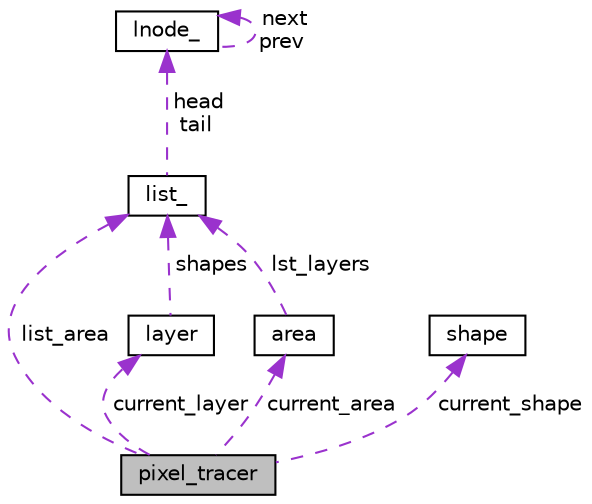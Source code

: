 digraph "pixel_tracer"
{
 // LATEX_PDF_SIZE
  edge [fontname="Helvetica",fontsize="10",labelfontname="Helvetica",labelfontsize="10"];
  node [fontname="Helvetica",fontsize="10",shape=record];
  Node1 [label="pixel_tracer",height=0.2,width=0.4,color="black", fillcolor="grey75", style="filled", fontcolor="black",tooltip="Structure représentant l'application Pixel Tracer."];
  Node2 -> Node1 [dir="back",color="darkorchid3",fontsize="10",style="dashed",label=" current_layer" ,fontname="Helvetica"];
  Node2 [label="layer",height=0.2,width=0.4,color="black", fillcolor="white", style="filled",URL="$structlayer.html",tooltip="Structure représentant un calque."];
  Node3 -> Node2 [dir="back",color="darkorchid3",fontsize="10",style="dashed",label=" shapes" ,fontname="Helvetica"];
  Node3 [label="list_",height=0.2,width=0.4,color="black", fillcolor="white", style="filled",URL="$structlist__.html",tooltip="Structure représentant une liste doublement chaînée."];
  Node4 -> Node3 [dir="back",color="darkorchid3",fontsize="10",style="dashed",label=" head\ntail" ,fontname="Helvetica"];
  Node4 [label="lnode_",height=0.2,width=0.4,color="black", fillcolor="white", style="filled",URL="$structlnode__.html",tooltip="Structure représentant un élément d'une liste doublement chaînée."];
  Node4 -> Node4 [dir="back",color="darkorchid3",fontsize="10",style="dashed",label=" next\nprev" ,fontname="Helvetica"];
  Node5 -> Node1 [dir="back",color="darkorchid3",fontsize="10",style="dashed",label=" current_shape" ,fontname="Helvetica"];
  Node5 [label="shape",height=0.2,width=0.4,color="black", fillcolor="white", style="filled",URL="$structshape.html",tooltip="Structure générique représentant une forme géométrique."];
  Node3 -> Node1 [dir="back",color="darkorchid3",fontsize="10",style="dashed",label=" list_area" ,fontname="Helvetica"];
  Node6 -> Node1 [dir="back",color="darkorchid3",fontsize="10",style="dashed",label=" current_area" ,fontname="Helvetica"];
  Node6 [label="area",height=0.2,width=0.4,color="black", fillcolor="white", style="filled",URL="$structarea.html",tooltip="Structure représentant une zone de dessin."];
  Node3 -> Node6 [dir="back",color="darkorchid3",fontsize="10",style="dashed",label=" lst_layers" ,fontname="Helvetica"];
}
